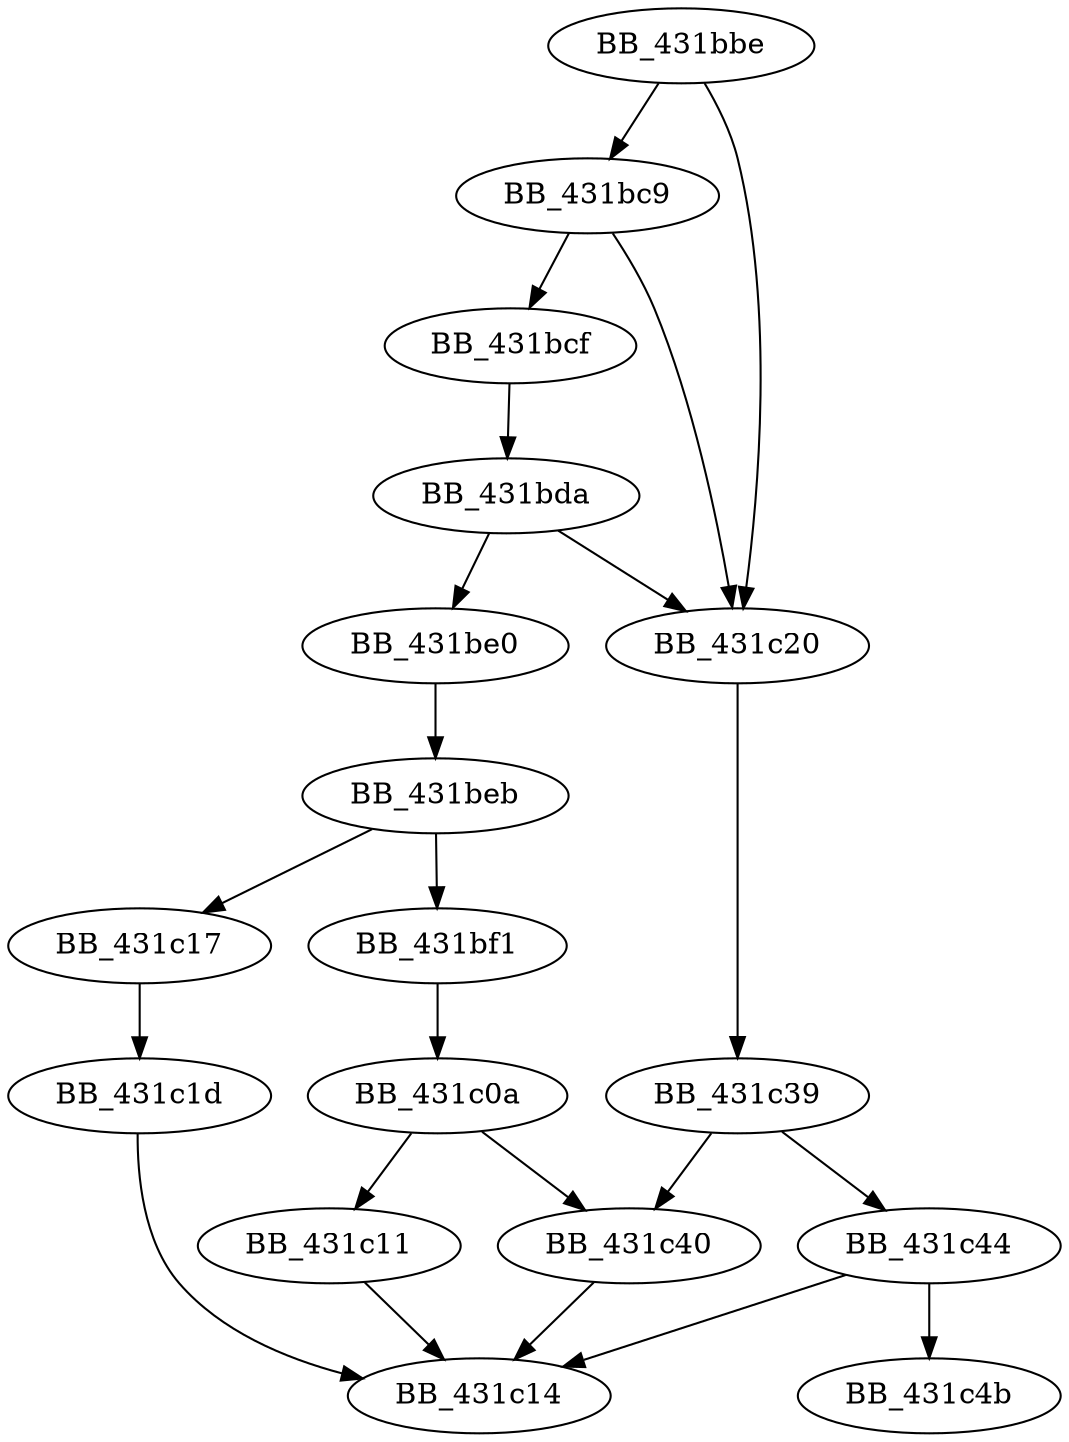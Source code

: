 DiGraph _ProcessCodePage{
BB_431bbe->BB_431bc9
BB_431bbe->BB_431c20
BB_431bc9->BB_431bcf
BB_431bc9->BB_431c20
BB_431bcf->BB_431bda
BB_431bda->BB_431be0
BB_431bda->BB_431c20
BB_431be0->BB_431beb
BB_431beb->BB_431bf1
BB_431beb->BB_431c17
BB_431bf1->BB_431c0a
BB_431c0a->BB_431c11
BB_431c0a->BB_431c40
BB_431c11->BB_431c14
BB_431c17->BB_431c1d
BB_431c1d->BB_431c14
BB_431c20->BB_431c39
BB_431c39->BB_431c40
BB_431c39->BB_431c44
BB_431c40->BB_431c14
BB_431c44->BB_431c14
BB_431c44->BB_431c4b
}
